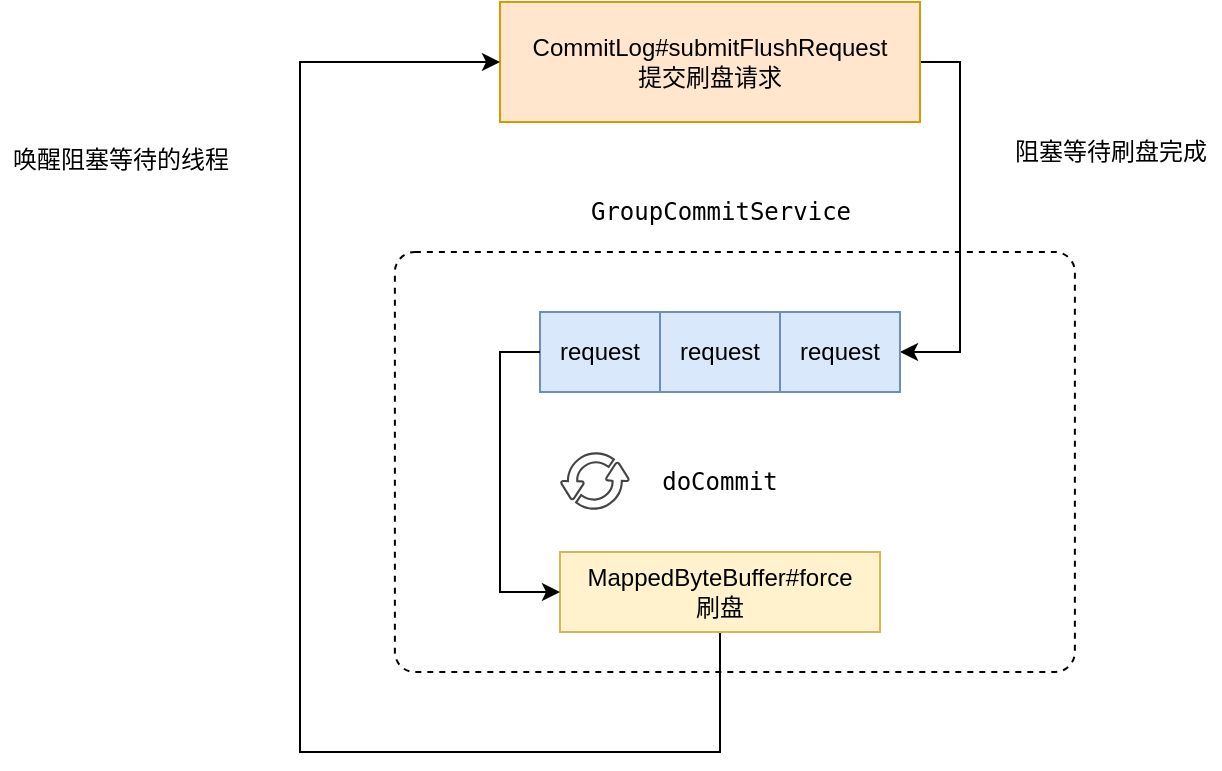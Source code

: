 <mxfile version="15.8.4" type="device"><diagram id="zhWCto_1lUQmreqAH0uh" name="第 1 页"><mxGraphModel dx="946" dy="625" grid="1" gridSize="10" guides="1" tooltips="1" connect="1" arrows="1" fold="1" page="1" pageScale="1" pageWidth="827" pageHeight="1169" math="0" shadow="0"><root><mxCell id="0"/><mxCell id="1" parent="0"/><mxCell id="HBlke0PoK63EhG-ugtNs-1" value="" style="html=1;align=center;verticalAlign=top;rounded=1;absoluteArcSize=1;arcSize=20;dashed=1;" parent="1" vertex="1"><mxGeometry x="347.44" y="240" width="340" height="210" as="geometry"/></mxCell><mxCell id="HBlke0PoK63EhG-ugtNs-19" style="edgeStyle=orthogonalEdgeStyle;rounded=0;orthogonalLoop=1;jettySize=auto;html=1;exitX=1;exitY=0.5;exitDx=0;exitDy=0;entryX=1;entryY=0.5;entryDx=0;entryDy=0;" parent="1" source="HBlke0PoK63EhG-ugtNs-2" target="HBlke0PoK63EhG-ugtNs-4" edge="1"><mxGeometry relative="1" as="geometry"/></mxCell><mxCell id="HBlke0PoK63EhG-ugtNs-2" value="CommitLog#submitFlushRequest&lt;br&gt;提交刷盘请求" style="rounded=0;whiteSpace=wrap;html=1;fillColor=#ffe6cc;strokeColor=#d79b00;" parent="1" vertex="1"><mxGeometry x="400" y="115" width="210" height="60" as="geometry"/></mxCell><mxCell id="HBlke0PoK63EhG-ugtNs-3" value="" style="shape=table;html=1;whiteSpace=wrap;startSize=0;container=1;collapsible=0;childLayout=tableLayout;fillColor=#dae8fc;strokeColor=#6c8ebf;" parent="1" vertex="1"><mxGeometry x="420" y="270" width="180" height="40" as="geometry"/></mxCell><mxCell id="HBlke0PoK63EhG-ugtNs-4" value="" style="shape=partialRectangle;html=1;whiteSpace=wrap;collapsible=0;dropTarget=0;pointerEvents=0;fillColor=none;top=0;left=0;bottom=0;right=0;points=[[0,0.5],[1,0.5]];portConstraint=eastwest;" parent="HBlke0PoK63EhG-ugtNs-3" vertex="1"><mxGeometry width="180" height="40" as="geometry"/></mxCell><mxCell id="HBlke0PoK63EhG-ugtNs-5" value="request" style="shape=partialRectangle;html=1;whiteSpace=wrap;connectable=0;fillColor=none;top=0;left=0;bottom=0;right=0;overflow=hidden;pointerEvents=1;" parent="HBlke0PoK63EhG-ugtNs-4" vertex="1"><mxGeometry width="60" height="40" as="geometry"><mxRectangle width="60" height="40" as="alternateBounds"/></mxGeometry></mxCell><mxCell id="HBlke0PoK63EhG-ugtNs-6" value="&lt;span&gt;request&lt;/span&gt;" style="shape=partialRectangle;html=1;whiteSpace=wrap;connectable=0;fillColor=none;top=0;left=0;bottom=0;right=0;overflow=hidden;pointerEvents=1;" parent="HBlke0PoK63EhG-ugtNs-4" vertex="1"><mxGeometry x="60" width="60" height="40" as="geometry"><mxRectangle width="60" height="40" as="alternateBounds"/></mxGeometry></mxCell><mxCell id="HBlke0PoK63EhG-ugtNs-7" value="&lt;span&gt;request&lt;/span&gt;" style="shape=partialRectangle;html=1;whiteSpace=wrap;connectable=0;fillColor=none;top=0;left=0;bottom=0;right=0;overflow=hidden;pointerEvents=1;" parent="HBlke0PoK63EhG-ugtNs-4" vertex="1"><mxGeometry x="120" width="60" height="40" as="geometry"><mxRectangle width="60" height="40" as="alternateBounds"/></mxGeometry></mxCell><mxCell id="HBlke0PoK63EhG-ugtNs-16" value="" style="sketch=0;pointerEvents=1;shadow=0;dashed=0;html=1;strokeColor=none;fillColor=#434445;aspect=fixed;labelPosition=center;verticalLabelPosition=bottom;verticalAlign=top;align=center;outlineConnect=0;shape=mxgraph.vvd.business_continuity_data_protection;" parent="1" vertex="1"><mxGeometry x="430" y="340" width="34.88" height="30" as="geometry"/></mxCell><mxCell id="HBlke0PoK63EhG-ugtNs-25" style="edgeStyle=orthogonalEdgeStyle;rounded=0;orthogonalLoop=1;jettySize=auto;html=1;exitX=0.5;exitY=1;exitDx=0;exitDy=0;entryX=0;entryY=0.5;entryDx=0;entryDy=0;" parent="1" source="HBlke0PoK63EhG-ugtNs-18" target="HBlke0PoK63EhG-ugtNs-2" edge="1"><mxGeometry relative="1" as="geometry"><mxPoint x="300" y="210" as="targetPoint"/><Array as="points"><mxPoint x="510" y="490"/><mxPoint x="300" y="490"/><mxPoint x="300" y="145"/></Array></mxGeometry></mxCell><mxCell id="HBlke0PoK63EhG-ugtNs-18" value="MappedByteBuffer#force&lt;br&gt;刷盘" style="rounded=0;whiteSpace=wrap;html=1;fillColor=#fff2cc;strokeColor=#d6b656;" parent="1" vertex="1"><mxGeometry x="430" y="390" width="160" height="40" as="geometry"/></mxCell><mxCell id="HBlke0PoK63EhG-ugtNs-20" style="edgeStyle=orthogonalEdgeStyle;rounded=0;orthogonalLoop=1;jettySize=auto;html=1;exitX=0;exitY=0.5;exitDx=0;exitDy=0;entryX=0;entryY=0.5;entryDx=0;entryDy=0;" parent="1" source="HBlke0PoK63EhG-ugtNs-4" target="HBlke0PoK63EhG-ugtNs-18" edge="1"><mxGeometry relative="1" as="geometry"/></mxCell><mxCell id="HBlke0PoK63EhG-ugtNs-24" value="&lt;pre&gt;GroupCommitService&lt;/pre&gt;" style="text;html=1;align=center;verticalAlign=middle;resizable=0;points=[];autosize=1;strokeColor=none;fillColor=none;" parent="1" vertex="1"><mxGeometry x="435" y="200" width="150" height="40" as="geometry"/></mxCell><mxCell id="HBlke0PoK63EhG-ugtNs-26" value="&lt;pre&gt;doCommit&lt;/pre&gt;" style="text;html=1;strokeColor=none;fillColor=none;align=center;verticalAlign=middle;whiteSpace=wrap;rounded=0;" parent="1" vertex="1"><mxGeometry x="480" y="340" width="60" height="30" as="geometry"/></mxCell><mxCell id="HBlke0PoK63EhG-ugtNs-27" value="阻塞等待刷盘完成" style="text;html=1;align=center;verticalAlign=middle;resizable=0;points=[];autosize=1;strokeColor=none;fillColor=none;" parent="1" vertex="1"><mxGeometry x="650" y="180" width="110" height="20" as="geometry"/></mxCell><mxCell id="HBlke0PoK63EhG-ugtNs-28" value="唤醒阻塞等待的线程" style="text;html=1;align=center;verticalAlign=middle;resizable=0;points=[];autosize=1;strokeColor=none;fillColor=none;" parent="1" vertex="1"><mxGeometry x="150" y="184" width="120" height="20" as="geometry"/></mxCell></root></mxGraphModel></diagram></mxfile>